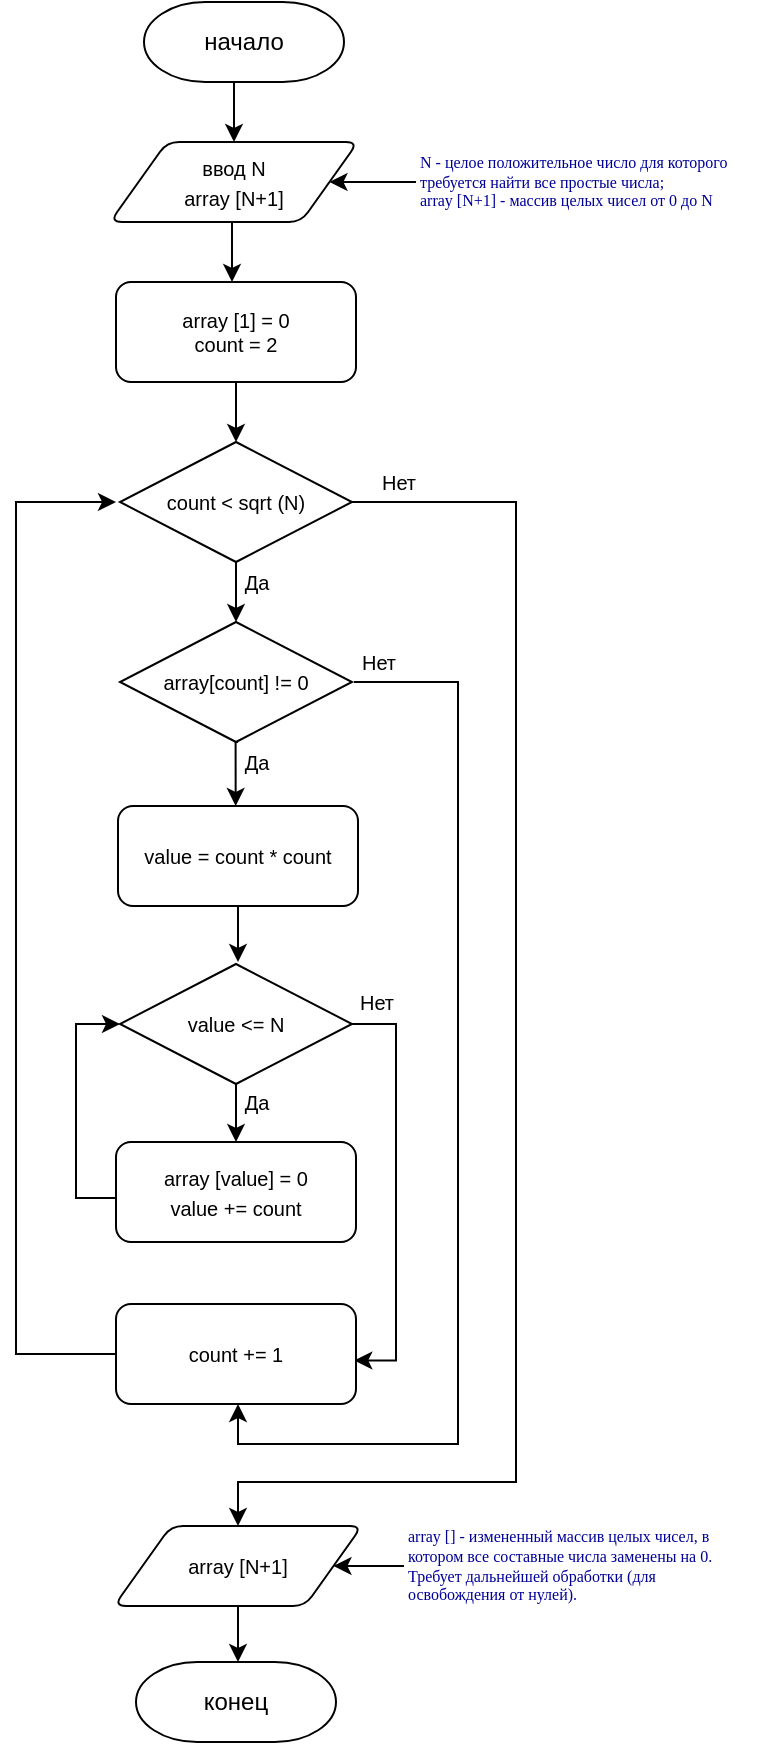 <mxfile version="20.3.7" type="device"><diagram id="ZRcZ4SSZ71KbhGpRnWyQ" name="Страница 1"><mxGraphModel dx="687" dy="546" grid="1" gridSize="10" guides="1" tooltips="1" connect="1" arrows="1" fold="1" page="1" pageScale="1" pageWidth="827" pageHeight="1169" math="0" shadow="0"><root><mxCell id="0"/><mxCell id="1" parent="0"/><mxCell id="2ao0N2CvQKv__gGBUikf-8" style="edgeStyle=orthogonalEdgeStyle;rounded=0;orthogonalLoop=1;jettySize=auto;html=1;entryX=0.5;entryY=0;entryDx=0;entryDy=0;fontFamily=Helvetica;fontSize=10;" edge="1" parent="1"><mxGeometry relative="1" as="geometry"><mxPoint x="304" y="50" as="sourcePoint"/><mxPoint x="299" y="80" as="targetPoint"/></mxGeometry></mxCell><mxCell id="2ao0N2CvQKv__gGBUikf-2" value="начало" style="strokeWidth=1;html=1;shape=mxgraph.flowchart.terminator;whiteSpace=wrap;" vertex="1" parent="1"><mxGeometry x="254" y="10" width="100" height="40" as="geometry"/></mxCell><mxCell id="2ao0N2CvQKv__gGBUikf-13" style="edgeStyle=orthogonalEdgeStyle;rounded=0;orthogonalLoop=1;jettySize=auto;html=1;entryX=0.5;entryY=0;entryDx=0;entryDy=0;fontFamily=Helvetica;fontSize=10;" edge="1" parent="1"><mxGeometry relative="1" as="geometry"><mxPoint x="297" y="120" as="sourcePoint"/><mxPoint x="298" y="150" as="targetPoint"/></mxGeometry></mxCell><mxCell id="2ao0N2CvQKv__gGBUikf-3" value="&lt;div&gt;&lt;font style=&quot;font-size: 10px;&quot;&gt;ввод N&lt;/font&gt;&lt;/div&gt;&lt;div&gt;&lt;font style=&quot;font-size: 10px;&quot;&gt;array [N+1]&lt;br&gt;&lt;/font&gt;&lt;/div&gt;" style="shape=parallelogram;html=1;strokeWidth=1;perimeter=parallelogramPerimeter;whiteSpace=wrap;rounded=1;arcSize=12;size=0.23;" vertex="1" parent="1"><mxGeometry x="237" y="80" width="124" height="40" as="geometry"/></mxCell><mxCell id="2ao0N2CvQKv__gGBUikf-10" style="edgeStyle=orthogonalEdgeStyle;rounded=0;orthogonalLoop=1;jettySize=auto;html=1;entryX=0.5;entryY=0;entryDx=0;entryDy=0;entryPerimeter=0;fontFamily=Helvetica;fontSize=10;" edge="1" parent="1" source="2ao0N2CvQKv__gGBUikf-4" target="2ao0N2CvQKv__gGBUikf-7"><mxGeometry relative="1" as="geometry"/></mxCell><mxCell id="2ao0N2CvQKv__gGBUikf-4" value="&lt;div style=&quot;font-size: 10px;&quot;&gt;&lt;font style=&quot;font-size: 10px;&quot;&gt;array [1] = 0&lt;/font&gt;&lt;/div&gt;&lt;div style=&quot;font-size: 10px;&quot;&gt;&lt;font style=&quot;font-size: 10px;&quot;&gt;&lt;font style=&quot;font-size: 10px;&quot;&gt;count = 2&lt;/font&gt;&lt;br&gt;&lt;/font&gt;&lt;/div&gt;" style="rounded=1;whiteSpace=wrap;html=1;fontSize=12;glass=0;strokeWidth=1;shadow=0;" vertex="1" parent="1"><mxGeometry x="240" y="150" width="120" height="50" as="geometry"/></mxCell><mxCell id="2ao0N2CvQKv__gGBUikf-6" style="edgeStyle=orthogonalEdgeStyle;rounded=0;orthogonalLoop=1;jettySize=auto;html=1;entryX=1;entryY=0.5;entryDx=0;entryDy=0;fontSize=8;" edge="1" parent="1" source="2ao0N2CvQKv__gGBUikf-5" target="2ao0N2CvQKv__gGBUikf-3"><mxGeometry relative="1" as="geometry"/></mxCell><mxCell id="2ao0N2CvQKv__gGBUikf-5" value="&lt;div style=&quot;font-size: 8px;&quot; align=&quot;left&quot;&gt;&lt;font style=&quot;font-size: 8px;&quot; face=&quot;Times New Roman&quot; color=&quot;#000099&quot;&gt;N - целое положительное число для которого требуется найти все простые числа;&lt;/font&gt;&lt;/div&gt;&lt;div style=&quot;font-size: 8px;&quot; align=&quot;left&quot;&gt;&lt;font style=&quot;font-size: 8px;&quot; face=&quot;Times New Roman&quot; color=&quot;#000099&quot;&gt;array [N+1] - массив целых чисел от 0 до N&lt;br&gt;&lt;/font&gt;&lt;/div&gt;" style="text;html=1;strokeColor=none;fillColor=none;align=left;verticalAlign=middle;whiteSpace=wrap;rounded=0;" vertex="1" parent="1"><mxGeometry x="390" y="80" width="170" height="40" as="geometry"/></mxCell><mxCell id="2ao0N2CvQKv__gGBUikf-15" value="Да" style="edgeStyle=orthogonalEdgeStyle;rounded=0;orthogonalLoop=1;jettySize=auto;html=1;entryX=0.5;entryY=0;entryDx=0;entryDy=0;entryPerimeter=0;fontFamily=Helvetica;fontSize=10;" edge="1" parent="1" source="2ao0N2CvQKv__gGBUikf-7" target="2ao0N2CvQKv__gGBUikf-14"><mxGeometry x="0.2" y="10" relative="1" as="geometry"><mxPoint as="offset"/></mxGeometry></mxCell><mxCell id="2ao0N2CvQKv__gGBUikf-30" value="Нет" style="edgeStyle=orthogonalEdgeStyle;rounded=0;orthogonalLoop=1;jettySize=auto;html=1;entryX=0.5;entryY=0;entryDx=0;entryDy=0;fontFamily=Helvetica;fontSize=10;" edge="1" parent="1" source="2ao0N2CvQKv__gGBUikf-7" target="2ao0N2CvQKv__gGBUikf-29"><mxGeometry x="-0.937" y="10" relative="1" as="geometry"><Array as="points"><mxPoint x="440" y="260"/><mxPoint x="440" y="750"/><mxPoint x="301" y="750"/></Array><mxPoint as="offset"/></mxGeometry></mxCell><mxCell id="2ao0N2CvQKv__gGBUikf-7" value="&lt;font style=&quot;font-size: 10px;&quot; face=&quot;Helvetica&quot;&gt;count &amp;lt; sqrt (N)&lt;br&gt;&lt;/font&gt;" style="strokeWidth=1;html=1;shape=mxgraph.flowchart.decision;whiteSpace=wrap;fontFamily=Times New Roman;fontSize=8;" vertex="1" parent="1"><mxGeometry x="242" y="230" width="116" height="60" as="geometry"/></mxCell><mxCell id="2ao0N2CvQKv__gGBUikf-17" value="Да" style="edgeStyle=orthogonalEdgeStyle;rounded=0;orthogonalLoop=1;jettySize=auto;html=1;entryX=0.482;entryY=0.04;entryDx=0;entryDy=0;entryPerimeter=0;fontFamily=Helvetica;fontSize=10;" edge="1" parent="1"><mxGeometry x="-0.325" y="10" relative="1" as="geometry"><mxPoint x="301" y="380" as="sourcePoint"/><mxPoint x="299.84" y="412" as="targetPoint"/><mxPoint as="offset"/></mxGeometry></mxCell><mxCell id="2ao0N2CvQKv__gGBUikf-28" value="Нет" style="edgeStyle=orthogonalEdgeStyle;rounded=0;orthogonalLoop=1;jettySize=auto;html=1;entryX=0.5;entryY=1;entryDx=0;entryDy=0;fontFamily=Helvetica;fontSize=10;" edge="1" parent="1"><mxGeometry x="-0.957" y="10" relative="1" as="geometry"><mxPoint x="359.0" y="350" as="sourcePoint"/><mxPoint x="301" y="711" as="targetPoint"/><Array as="points"><mxPoint x="411" y="350"/><mxPoint x="411" y="731"/><mxPoint x="301" y="731"/></Array><mxPoint as="offset"/></mxGeometry></mxCell><mxCell id="2ao0N2CvQKv__gGBUikf-14" value="&lt;font style=&quot;font-size: 10px;&quot; face=&quot;Helvetica&quot;&gt;array[count] != 0&lt;br&gt;&lt;/font&gt;" style="strokeWidth=1;html=1;shape=mxgraph.flowchart.decision;whiteSpace=wrap;fontFamily=Times New Roman;fontSize=8;" vertex="1" parent="1"><mxGeometry x="242" y="320" width="116" height="60" as="geometry"/></mxCell><mxCell id="2ao0N2CvQKv__gGBUikf-22" style="edgeStyle=orthogonalEdgeStyle;rounded=0;orthogonalLoop=1;jettySize=auto;html=1;fontFamily=Helvetica;fontSize=10;" edge="1" parent="1" source="2ao0N2CvQKv__gGBUikf-16"><mxGeometry relative="1" as="geometry"><mxPoint x="301" y="490" as="targetPoint"/></mxGeometry></mxCell><mxCell id="2ao0N2CvQKv__gGBUikf-16" value="&lt;font style=&quot;font-size: 10px;&quot;&gt;value = count * count&lt;/font&gt;" style="rounded=1;whiteSpace=wrap;html=1;fontSize=12;glass=0;strokeWidth=1;shadow=0;" vertex="1" parent="1"><mxGeometry x="241" y="412" width="120" height="50" as="geometry"/></mxCell><mxCell id="2ao0N2CvQKv__gGBUikf-21" value="Да" style="edgeStyle=orthogonalEdgeStyle;rounded=0;orthogonalLoop=1;jettySize=auto;html=1;entryX=0.5;entryY=0;entryDx=0;entryDy=0;fontFamily=Helvetica;fontSize=10;" edge="1" parent="1" source="2ao0N2CvQKv__gGBUikf-18" target="2ao0N2CvQKv__gGBUikf-20"><mxGeometry x="0.216" y="10" relative="1" as="geometry"><mxPoint as="offset"/></mxGeometry></mxCell><mxCell id="2ao0N2CvQKv__gGBUikf-26" value="Нет" style="edgeStyle=orthogonalEdgeStyle;rounded=0;orthogonalLoop=1;jettySize=auto;html=1;entryX=0.993;entryY=0.564;entryDx=0;entryDy=0;entryPerimeter=0;fontFamily=Helvetica;fontSize=10;" edge="1" parent="1" source="2ao0N2CvQKv__gGBUikf-18" target="2ao0N2CvQKv__gGBUikf-25"><mxGeometry x="-0.886" y="11" relative="1" as="geometry"><Array as="points"><mxPoint x="380" y="521"/><mxPoint x="380" y="689"/></Array><mxPoint as="offset"/></mxGeometry></mxCell><mxCell id="2ao0N2CvQKv__gGBUikf-18" value="&lt;font style=&quot;font-size: 10px;&quot; face=&quot;Helvetica&quot;&gt;value &amp;lt;= N&lt;br&gt;&lt;/font&gt;" style="strokeWidth=1;html=1;shape=mxgraph.flowchart.decision;whiteSpace=wrap;fontFamily=Times New Roman;fontSize=8;" vertex="1" parent="1"><mxGeometry x="242" y="491" width="116" height="60" as="geometry"/></mxCell><mxCell id="2ao0N2CvQKv__gGBUikf-24" style="edgeStyle=orthogonalEdgeStyle;rounded=0;orthogonalLoop=1;jettySize=auto;html=1;entryX=0;entryY=0.5;entryDx=0;entryDy=0;entryPerimeter=0;fontFamily=Helvetica;fontSize=10;exitX=0;exitY=0.56;exitDx=0;exitDy=0;exitPerimeter=0;" edge="1" parent="1" source="2ao0N2CvQKv__gGBUikf-20" target="2ao0N2CvQKv__gGBUikf-18"><mxGeometry relative="1" as="geometry"/></mxCell><mxCell id="2ao0N2CvQKv__gGBUikf-20" value="&lt;div&gt;&lt;font style=&quot;font-size: 10px;&quot;&gt;array [value] = 0&lt;/font&gt;&lt;/div&gt;&lt;div&gt;&lt;font style=&quot;font-size: 10px;&quot;&gt;value += count&lt;br&gt;&lt;/font&gt;&lt;/div&gt;" style="rounded=1;whiteSpace=wrap;html=1;fontSize=12;glass=0;strokeWidth=1;shadow=0;" vertex="1" parent="1"><mxGeometry x="240" y="580" width="120" height="50" as="geometry"/></mxCell><mxCell id="2ao0N2CvQKv__gGBUikf-27" style="edgeStyle=orthogonalEdgeStyle;rounded=0;orthogonalLoop=1;jettySize=auto;html=1;fontFamily=Helvetica;fontSize=10;" edge="1" parent="1" source="2ao0N2CvQKv__gGBUikf-25"><mxGeometry relative="1" as="geometry"><mxPoint x="240" y="260" as="targetPoint"/><Array as="points"><mxPoint x="190" y="686"/><mxPoint x="190" y="260"/></Array></mxGeometry></mxCell><mxCell id="2ao0N2CvQKv__gGBUikf-25" value="&lt;font style=&quot;font-size: 10px;&quot;&gt;count += 1&lt;/font&gt;" style="rounded=1;whiteSpace=wrap;html=1;fontSize=12;glass=0;strokeWidth=1;shadow=0;" vertex="1" parent="1"><mxGeometry x="240" y="661" width="120" height="50" as="geometry"/></mxCell><mxCell id="2ao0N2CvQKv__gGBUikf-35" style="edgeStyle=orthogonalEdgeStyle;rounded=0;orthogonalLoop=1;jettySize=auto;html=1;fontFamily=Helvetica;fontSize=10;fontColor=#000099;" edge="1" parent="1"><mxGeometry relative="1" as="geometry"><mxPoint x="310" y="812" as="sourcePoint"/><mxPoint x="301.0" y="840" as="targetPoint"/></mxGeometry></mxCell><mxCell id="2ao0N2CvQKv__gGBUikf-29" value="&lt;div&gt;&lt;font style=&quot;font-size: 10px;&quot;&gt;array [N+1]&lt;br&gt;&lt;/font&gt;&lt;/div&gt;" style="shape=parallelogram;html=1;strokeWidth=1;perimeter=parallelogramPerimeter;whiteSpace=wrap;rounded=1;arcSize=12;size=0.23;" vertex="1" parent="1"><mxGeometry x="239" y="772" width="124" height="40" as="geometry"/></mxCell><mxCell id="2ao0N2CvQKv__gGBUikf-33" style="edgeStyle=orthogonalEdgeStyle;rounded=0;orthogonalLoop=1;jettySize=auto;html=1;entryX=1;entryY=0.5;entryDx=0;entryDy=0;fontFamily=Helvetica;fontSize=10;" edge="1" parent="1" source="2ao0N2CvQKv__gGBUikf-32" target="2ao0N2CvQKv__gGBUikf-29"><mxGeometry relative="1" as="geometry"/></mxCell><mxCell id="2ao0N2CvQKv__gGBUikf-32" value="&lt;div style=&quot;font-size: 8px;&quot; align=&quot;left&quot;&gt;&lt;font style=&quot;font-size: 8px;&quot; face=&quot;Times New Roman&quot; color=&quot;#000099&quot;&gt;array [] - измененный массив целых чисел, в котором все составные числа заменены на 0.&lt;/font&gt;&lt;/div&gt;&lt;div style=&quot;font-size: 8px;&quot; align=&quot;left&quot;&gt;&lt;font style=&quot;font-size: 8px;&quot; face=&quot;Times New Roman&quot; color=&quot;#000099&quot;&gt;Требует дальнейшей обработки (для освобождения от нулей).&lt;br&gt;&lt;/font&gt;&lt;/div&gt;" style="text;html=1;strokeColor=none;fillColor=none;align=left;verticalAlign=middle;whiteSpace=wrap;rounded=0;" vertex="1" parent="1"><mxGeometry x="384" y="772" width="170" height="40" as="geometry"/></mxCell><mxCell id="2ao0N2CvQKv__gGBUikf-34" value="конец" style="strokeWidth=1;html=1;shape=mxgraph.flowchart.terminator;whiteSpace=wrap;" vertex="1" parent="1"><mxGeometry x="250" y="840" width="100" height="40" as="geometry"/></mxCell></root></mxGraphModel></diagram></mxfile>